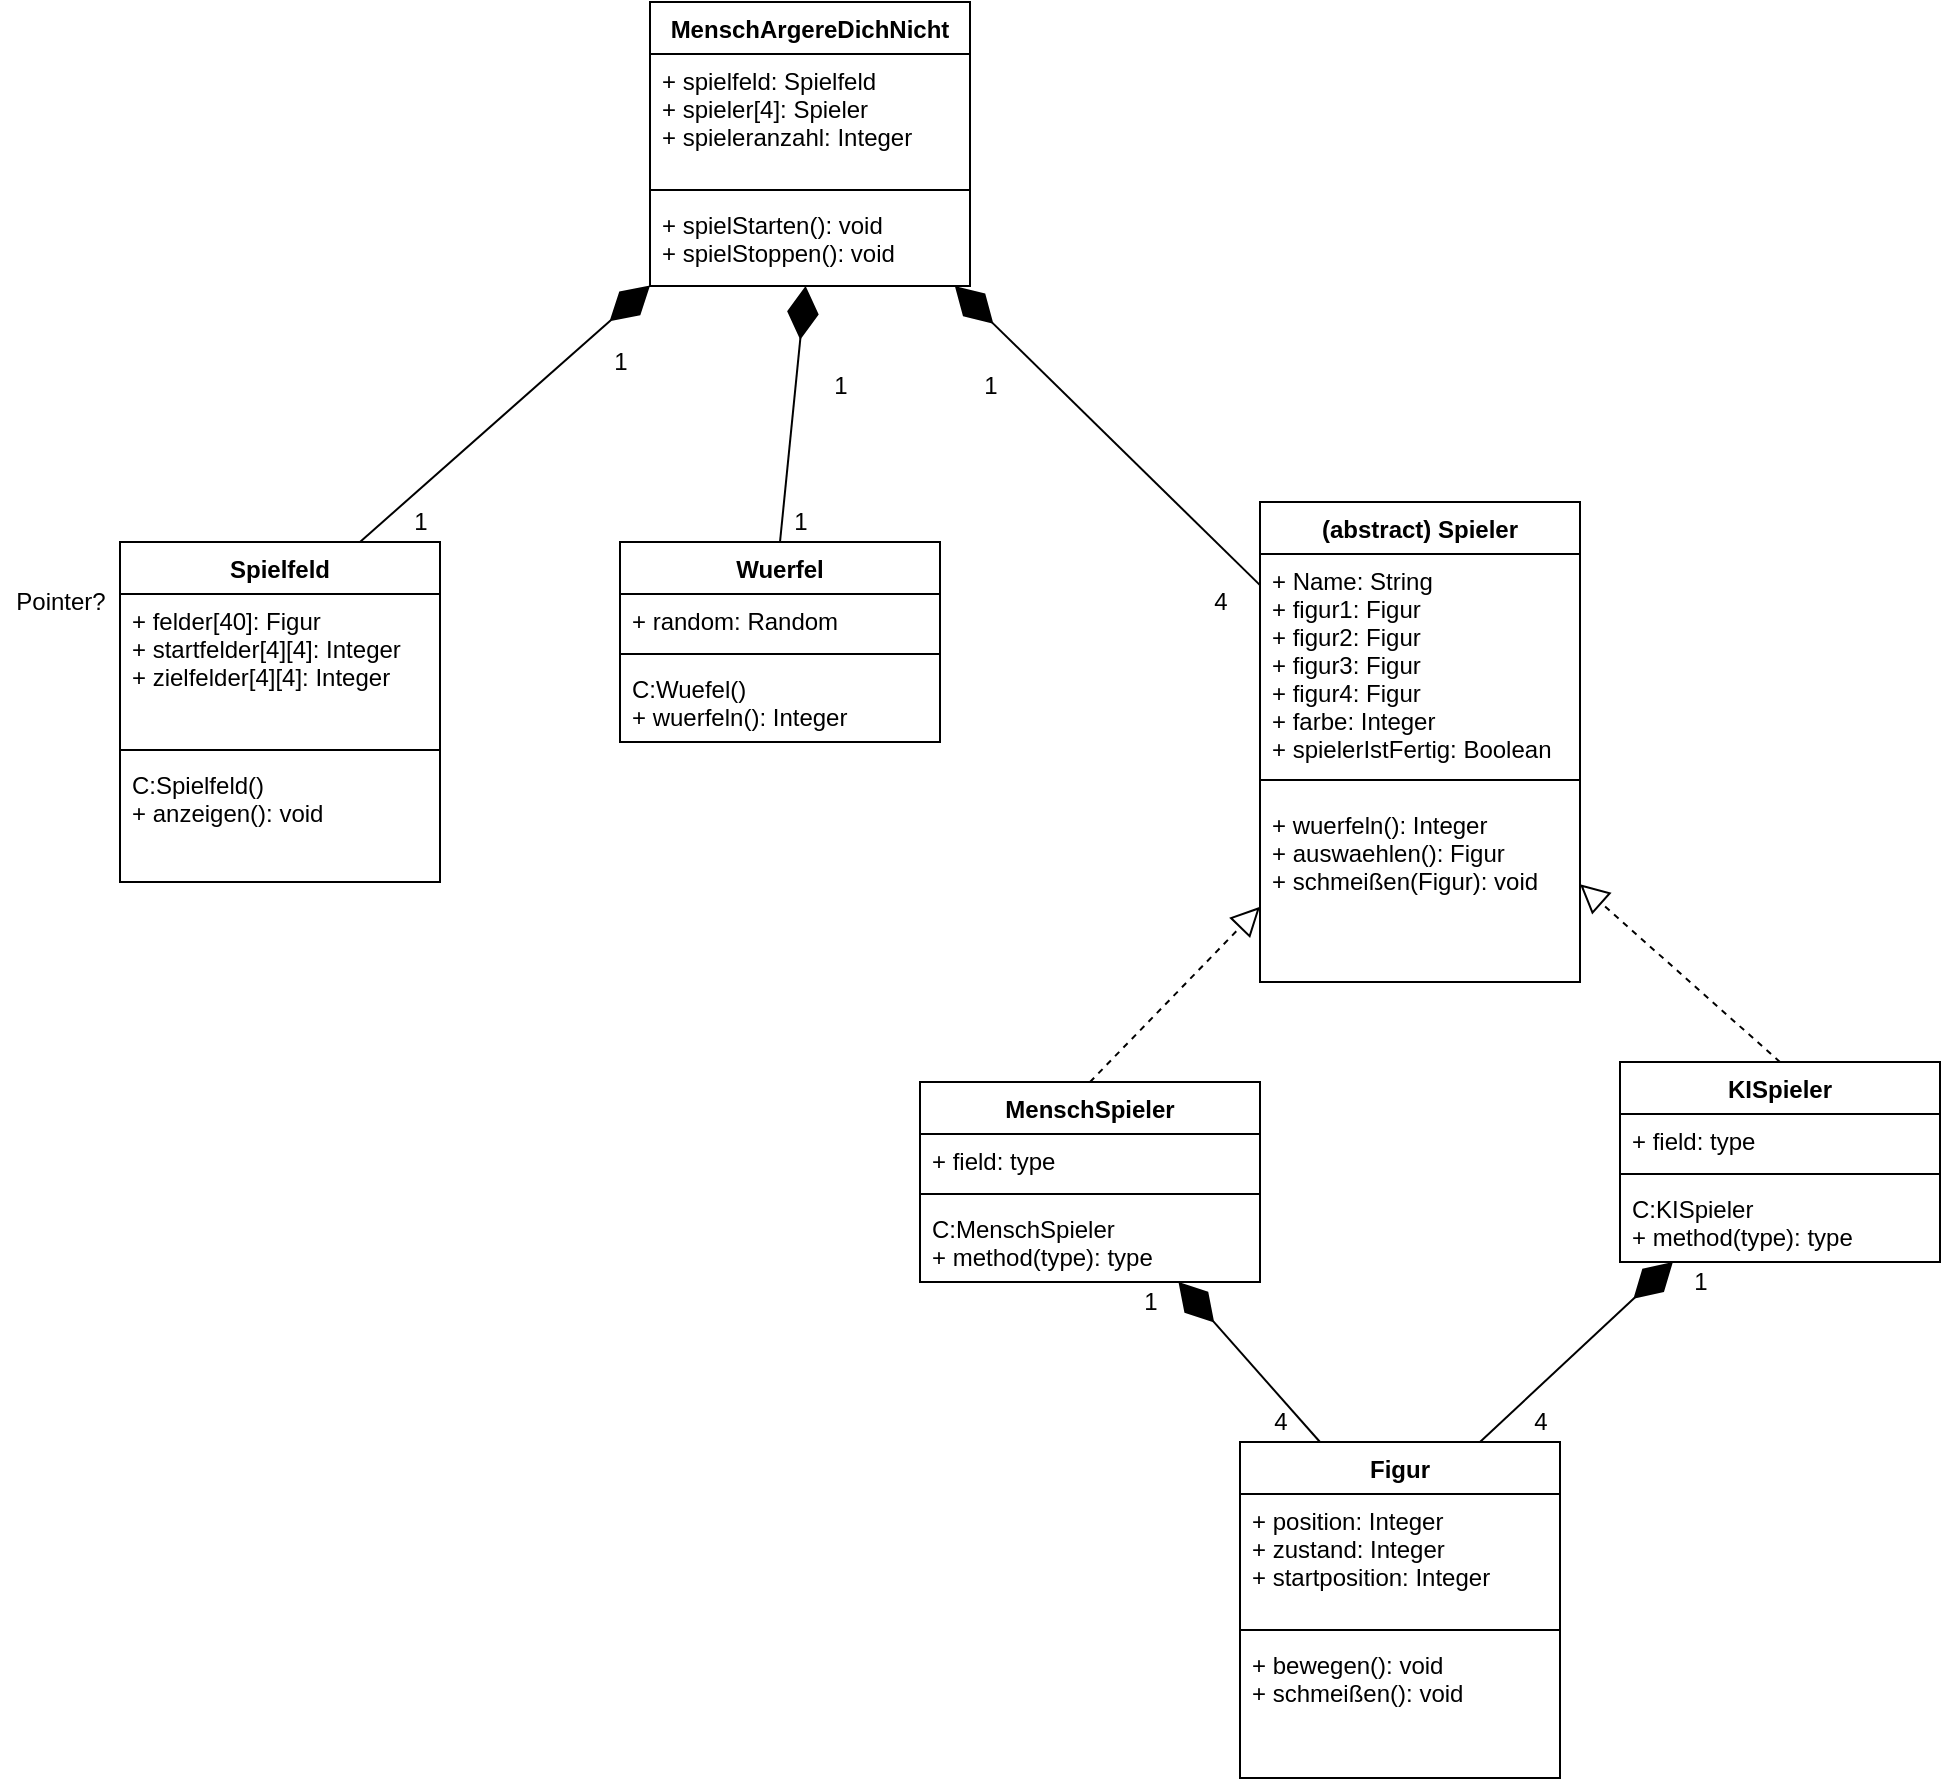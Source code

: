 <mxfile version="15.7.2" type="github">
  <diagram name="Page-1" id="c4acf3e9-155e-7222-9cf6-157b1a14988f">
    <mxGraphModel dx="953" dy="574" grid="1" gridSize="10" guides="1" tooltips="1" connect="1" arrows="1" fold="1" page="1" pageScale="1" pageWidth="1169" pageHeight="1654" background="none" math="0" shadow="0">
      <root>
        <mxCell id="0" />
        <mxCell id="1" parent="0" />
        <mxCell id="8jQ_GkpSlQzcaffJJYG--1" value="(abstract) Spieler" style="swimlane;fontStyle=1;align=center;verticalAlign=top;childLayout=stackLayout;horizontal=1;startSize=26;horizontalStack=0;resizeParent=1;resizeParentMax=0;resizeLast=0;collapsible=1;marginBottom=0;" vertex="1" parent="1">
          <mxGeometry x="650" y="320" width="160" height="240" as="geometry" />
        </mxCell>
        <mxCell id="8jQ_GkpSlQzcaffJJYG--2" value="+ Name: String&#xa;+ figur1: Figur&#xa;+ figur2: Figur&#xa;+ figur3: Figur&#xa;+ figur4: Figur&#xa;+ farbe: Integer&#xa;+ spielerIstFertig: Boolean" style="text;strokeColor=none;fillColor=none;align=left;verticalAlign=top;spacingLeft=4;spacingRight=4;overflow=hidden;rotatable=0;points=[[0,0.5],[1,0.5]];portConstraint=eastwest;" vertex="1" parent="8jQ_GkpSlQzcaffJJYG--1">
          <mxGeometry y="26" width="160" height="104" as="geometry" />
        </mxCell>
        <mxCell id="8jQ_GkpSlQzcaffJJYG--3" value="" style="line;strokeWidth=1;fillColor=none;align=left;verticalAlign=middle;spacingTop=-1;spacingLeft=3;spacingRight=3;rotatable=0;labelPosition=right;points=[];portConstraint=eastwest;" vertex="1" parent="8jQ_GkpSlQzcaffJJYG--1">
          <mxGeometry y="130" width="160" height="18" as="geometry" />
        </mxCell>
        <mxCell id="8jQ_GkpSlQzcaffJJYG--4" value="+ wuerfeln(): Integer&#xa;+ auswaehlen(): Figur&#xa;+ schmeißen(Figur): void" style="text;strokeColor=none;fillColor=none;align=left;verticalAlign=top;spacingLeft=4;spacingRight=4;overflow=hidden;rotatable=0;points=[[0,0.5],[1,0.5]];portConstraint=eastwest;" vertex="1" parent="8jQ_GkpSlQzcaffJJYG--1">
          <mxGeometry y="148" width="160" height="92" as="geometry" />
        </mxCell>
        <mxCell id="8jQ_GkpSlQzcaffJJYG--6" value="Figur" style="swimlane;fontStyle=1;align=center;verticalAlign=top;childLayout=stackLayout;horizontal=1;startSize=26;horizontalStack=0;resizeParent=1;resizeParentMax=0;resizeLast=0;collapsible=1;marginBottom=0;" vertex="1" parent="1">
          <mxGeometry x="640" y="790" width="160" height="168" as="geometry" />
        </mxCell>
        <mxCell id="8jQ_GkpSlQzcaffJJYG--7" value="+ position: Integer&#xa;+ zustand: Integer&#xa;+ startposition: Integer" style="text;strokeColor=none;fillColor=none;align=left;verticalAlign=top;spacingLeft=4;spacingRight=4;overflow=hidden;rotatable=0;points=[[0,0.5],[1,0.5]];portConstraint=eastwest;" vertex="1" parent="8jQ_GkpSlQzcaffJJYG--6">
          <mxGeometry y="26" width="160" height="64" as="geometry" />
        </mxCell>
        <mxCell id="8jQ_GkpSlQzcaffJJYG--8" value="" style="line;strokeWidth=1;fillColor=none;align=left;verticalAlign=middle;spacingTop=-1;spacingLeft=3;spacingRight=3;rotatable=0;labelPosition=right;points=[];portConstraint=eastwest;" vertex="1" parent="8jQ_GkpSlQzcaffJJYG--6">
          <mxGeometry y="90" width="160" height="8" as="geometry" />
        </mxCell>
        <mxCell id="8jQ_GkpSlQzcaffJJYG--9" value="+ bewegen(): void&#xa;+ schmeißen(): void" style="text;strokeColor=none;fillColor=none;align=left;verticalAlign=top;spacingLeft=4;spacingRight=4;overflow=hidden;rotatable=0;points=[[0,0.5],[1,0.5]];portConstraint=eastwest;" vertex="1" parent="8jQ_GkpSlQzcaffJJYG--6">
          <mxGeometry y="98" width="160" height="70" as="geometry" />
        </mxCell>
        <mxCell id="8jQ_GkpSlQzcaffJJYG--11" value="Spielfeld" style="swimlane;fontStyle=1;align=center;verticalAlign=top;childLayout=stackLayout;horizontal=1;startSize=26;horizontalStack=0;resizeParent=1;resizeParentMax=0;resizeLast=0;collapsible=1;marginBottom=0;" vertex="1" parent="1">
          <mxGeometry x="80" y="340" width="160" height="170" as="geometry" />
        </mxCell>
        <mxCell id="8jQ_GkpSlQzcaffJJYG--12" value="+ felder[40]: Figur&#xa;+ startfelder[4][4]: Integer&#xa;+ zielfelder[4][4]: Integer" style="text;strokeColor=none;fillColor=none;align=left;verticalAlign=top;spacingLeft=4;spacingRight=4;overflow=hidden;rotatable=0;points=[[0,0.5],[1,0.5]];portConstraint=eastwest;" vertex="1" parent="8jQ_GkpSlQzcaffJJYG--11">
          <mxGeometry y="26" width="160" height="74" as="geometry" />
        </mxCell>
        <mxCell id="8jQ_GkpSlQzcaffJJYG--13" value="" style="line;strokeWidth=1;fillColor=none;align=left;verticalAlign=middle;spacingTop=-1;spacingLeft=3;spacingRight=3;rotatable=0;labelPosition=right;points=[];portConstraint=eastwest;" vertex="1" parent="8jQ_GkpSlQzcaffJJYG--11">
          <mxGeometry y="100" width="160" height="8" as="geometry" />
        </mxCell>
        <mxCell id="8jQ_GkpSlQzcaffJJYG--14" value="C:Spielfeld()&#xa;+ anzeigen(): void" style="text;strokeColor=none;fillColor=none;align=left;verticalAlign=top;spacingLeft=4;spacingRight=4;overflow=hidden;rotatable=0;points=[[0,0.5],[1,0.5]];portConstraint=eastwest;" vertex="1" parent="8jQ_GkpSlQzcaffJJYG--11">
          <mxGeometry y="108" width="160" height="62" as="geometry" />
        </mxCell>
        <mxCell id="8jQ_GkpSlQzcaffJJYG--15" value="MenschArgereDichNicht" style="swimlane;fontStyle=1;align=center;verticalAlign=top;childLayout=stackLayout;horizontal=1;startSize=26;horizontalStack=0;resizeParent=1;resizeParentMax=0;resizeLast=0;collapsible=1;marginBottom=0;" vertex="1" parent="1">
          <mxGeometry x="345" y="70" width="160" height="142" as="geometry" />
        </mxCell>
        <mxCell id="8jQ_GkpSlQzcaffJJYG--16" value="+ spielfeld: Spielfeld&#xa;+ spieler[4]: Spieler&#xa;+ spieleranzahl: Integer" style="text;strokeColor=none;fillColor=none;align=left;verticalAlign=top;spacingLeft=4;spacingRight=4;overflow=hidden;rotatable=0;points=[[0,0.5],[1,0.5]];portConstraint=eastwest;" vertex="1" parent="8jQ_GkpSlQzcaffJJYG--15">
          <mxGeometry y="26" width="160" height="64" as="geometry" />
        </mxCell>
        <mxCell id="8jQ_GkpSlQzcaffJJYG--17" value="" style="line;strokeWidth=1;fillColor=none;align=left;verticalAlign=middle;spacingTop=-1;spacingLeft=3;spacingRight=3;rotatable=0;labelPosition=right;points=[];portConstraint=eastwest;" vertex="1" parent="8jQ_GkpSlQzcaffJJYG--15">
          <mxGeometry y="90" width="160" height="8" as="geometry" />
        </mxCell>
        <mxCell id="8jQ_GkpSlQzcaffJJYG--18" value="+ spielStarten(): void&#xa;+ spielStoppen(): void" style="text;strokeColor=none;fillColor=none;align=left;verticalAlign=top;spacingLeft=4;spacingRight=4;overflow=hidden;rotatable=0;points=[[0,0.5],[1,0.5]];portConstraint=eastwest;" vertex="1" parent="8jQ_GkpSlQzcaffJJYG--15">
          <mxGeometry y="98" width="160" height="44" as="geometry" />
        </mxCell>
        <mxCell id="8jQ_GkpSlQzcaffJJYG--19" value="MenschSpieler" style="swimlane;fontStyle=1;align=center;verticalAlign=top;childLayout=stackLayout;horizontal=1;startSize=26;horizontalStack=0;resizeParent=1;resizeParentMax=0;resizeLast=0;collapsible=1;marginBottom=0;" vertex="1" parent="1">
          <mxGeometry x="480" y="610" width="170" height="100" as="geometry" />
        </mxCell>
        <mxCell id="8jQ_GkpSlQzcaffJJYG--20" value="+ field: type" style="text;strokeColor=none;fillColor=none;align=left;verticalAlign=top;spacingLeft=4;spacingRight=4;overflow=hidden;rotatable=0;points=[[0,0.5],[1,0.5]];portConstraint=eastwest;" vertex="1" parent="8jQ_GkpSlQzcaffJJYG--19">
          <mxGeometry y="26" width="170" height="26" as="geometry" />
        </mxCell>
        <mxCell id="8jQ_GkpSlQzcaffJJYG--21" value="" style="line;strokeWidth=1;fillColor=none;align=left;verticalAlign=middle;spacingTop=-1;spacingLeft=3;spacingRight=3;rotatable=0;labelPosition=right;points=[];portConstraint=eastwest;" vertex="1" parent="8jQ_GkpSlQzcaffJJYG--19">
          <mxGeometry y="52" width="170" height="8" as="geometry" />
        </mxCell>
        <mxCell id="8jQ_GkpSlQzcaffJJYG--22" value="C:MenschSpieler&#xa;+ method(type): type" style="text;strokeColor=none;fillColor=none;align=left;verticalAlign=top;spacingLeft=4;spacingRight=4;overflow=hidden;rotatable=0;points=[[0,0.5],[1,0.5]];portConstraint=eastwest;" vertex="1" parent="8jQ_GkpSlQzcaffJJYG--19">
          <mxGeometry y="60" width="170" height="40" as="geometry" />
        </mxCell>
        <mxCell id="8jQ_GkpSlQzcaffJJYG--23" value="KISpieler" style="swimlane;fontStyle=1;align=center;verticalAlign=top;childLayout=stackLayout;horizontal=1;startSize=26;horizontalStack=0;resizeParent=1;resizeParentMax=0;resizeLast=0;collapsible=1;marginBottom=0;" vertex="1" parent="1">
          <mxGeometry x="830" y="600" width="160" height="100" as="geometry" />
        </mxCell>
        <mxCell id="8jQ_GkpSlQzcaffJJYG--24" value="+ field: type" style="text;strokeColor=none;fillColor=none;align=left;verticalAlign=top;spacingLeft=4;spacingRight=4;overflow=hidden;rotatable=0;points=[[0,0.5],[1,0.5]];portConstraint=eastwest;" vertex="1" parent="8jQ_GkpSlQzcaffJJYG--23">
          <mxGeometry y="26" width="160" height="26" as="geometry" />
        </mxCell>
        <mxCell id="8jQ_GkpSlQzcaffJJYG--25" value="" style="line;strokeWidth=1;fillColor=none;align=left;verticalAlign=middle;spacingTop=-1;spacingLeft=3;spacingRight=3;rotatable=0;labelPosition=right;points=[];portConstraint=eastwest;" vertex="1" parent="8jQ_GkpSlQzcaffJJYG--23">
          <mxGeometry y="52" width="160" height="8" as="geometry" />
        </mxCell>
        <mxCell id="8jQ_GkpSlQzcaffJJYG--26" value="C:KISpieler&#xa;+ method(type): type" style="text;strokeColor=none;fillColor=none;align=left;verticalAlign=top;spacingLeft=4;spacingRight=4;overflow=hidden;rotatable=0;points=[[0,0.5],[1,0.5]];portConstraint=eastwest;" vertex="1" parent="8jQ_GkpSlQzcaffJJYG--23">
          <mxGeometry y="60" width="160" height="40" as="geometry" />
        </mxCell>
        <mxCell id="8jQ_GkpSlQzcaffJJYG--27" value="" style="endArrow=block;dashed=1;endFill=0;endSize=12;html=1;rounded=0;exitX=0.5;exitY=0;exitDx=0;exitDy=0;" edge="1" parent="1" source="8jQ_GkpSlQzcaffJJYG--19" target="8jQ_GkpSlQzcaffJJYG--1">
          <mxGeometry width="160" relative="1" as="geometry">
            <mxPoint x="520" y="380" as="sourcePoint" />
            <mxPoint x="500" y="430" as="targetPoint" />
          </mxGeometry>
        </mxCell>
        <mxCell id="8jQ_GkpSlQzcaffJJYG--28" value="" style="endArrow=block;dashed=1;endFill=0;endSize=12;html=1;rounded=0;exitX=0.5;exitY=0;exitDx=0;exitDy=0;" edge="1" parent="1" source="8jQ_GkpSlQzcaffJJYG--23" target="8jQ_GkpSlQzcaffJJYG--1">
          <mxGeometry width="160" relative="1" as="geometry">
            <mxPoint x="553.786" y="390" as="sourcePoint" />
            <mxPoint x="596.214" y="336" as="targetPoint" />
          </mxGeometry>
        </mxCell>
        <mxCell id="8jQ_GkpSlQzcaffJJYG--31" value="Pointer?" style="text;html=1;align=center;verticalAlign=middle;resizable=0;points=[];autosize=1;strokeColor=none;fillColor=none;" vertex="1" parent="1">
          <mxGeometry x="20" y="360" width="60" height="20" as="geometry" />
        </mxCell>
        <mxCell id="8jQ_GkpSlQzcaffJJYG--33" value="" style="endArrow=diamondThin;endFill=1;endSize=24;html=1;rounded=0;exitX=0.25;exitY=0;exitDx=0;exitDy=0;" edge="1" parent="1" source="8jQ_GkpSlQzcaffJJYG--6" target="8jQ_GkpSlQzcaffJJYG--19">
          <mxGeometry width="160" relative="1" as="geometry">
            <mxPoint x="350" y="790" as="sourcePoint" />
            <mxPoint x="445" y="710" as="targetPoint" />
            <Array as="points" />
          </mxGeometry>
        </mxCell>
        <mxCell id="8jQ_GkpSlQzcaffJJYG--35" value="4" style="text;html=1;align=center;verticalAlign=middle;resizable=0;points=[];autosize=1;strokeColor=none;fillColor=none;" vertex="1" parent="1">
          <mxGeometry x="650" y="770" width="20" height="20" as="geometry" />
        </mxCell>
        <mxCell id="8jQ_GkpSlQzcaffJJYG--36" value="1" style="text;html=1;align=center;verticalAlign=middle;resizable=0;points=[];autosize=1;strokeColor=none;fillColor=none;" vertex="1" parent="1">
          <mxGeometry x="585" y="710" width="20" height="20" as="geometry" />
        </mxCell>
        <mxCell id="8jQ_GkpSlQzcaffJJYG--37" value="" style="endArrow=diamondThin;endFill=1;endSize=24;html=1;rounded=0;exitX=0.75;exitY=0;exitDx=0;exitDy=0;" edge="1" parent="1" source="8jQ_GkpSlQzcaffJJYG--6" target="8jQ_GkpSlQzcaffJJYG--23">
          <mxGeometry width="160" relative="1" as="geometry">
            <mxPoint x="420" y="750" as="sourcePoint" />
            <mxPoint x="580" y="750" as="targetPoint" />
          </mxGeometry>
        </mxCell>
        <mxCell id="8jQ_GkpSlQzcaffJJYG--40" value="1" style="text;html=1;align=center;verticalAlign=middle;resizable=0;points=[];autosize=1;strokeColor=none;fillColor=none;" vertex="1" parent="1">
          <mxGeometry x="860" y="700" width="20" height="20" as="geometry" />
        </mxCell>
        <mxCell id="8jQ_GkpSlQzcaffJJYG--41" value="4" style="text;html=1;align=center;verticalAlign=middle;resizable=0;points=[];autosize=1;strokeColor=none;fillColor=none;" vertex="1" parent="1">
          <mxGeometry x="780" y="770" width="20" height="20" as="geometry" />
        </mxCell>
        <mxCell id="8jQ_GkpSlQzcaffJJYG--42" value="" style="endArrow=diamondThin;endFill=1;endSize=24;html=1;rounded=0;exitX=0.75;exitY=0;exitDx=0;exitDy=0;" edge="1" parent="1" source="8jQ_GkpSlQzcaffJJYG--11" target="8jQ_GkpSlQzcaffJJYG--15">
          <mxGeometry width="160" relative="1" as="geometry">
            <mxPoint x="250" y="290" as="sourcePoint" />
            <mxPoint x="410" y="290" as="targetPoint" />
          </mxGeometry>
        </mxCell>
        <mxCell id="8jQ_GkpSlQzcaffJJYG--43" value="" style="endArrow=diamondThin;endFill=1;endSize=24;html=1;rounded=0;" edge="1" parent="1" source="8jQ_GkpSlQzcaffJJYG--1" target="8jQ_GkpSlQzcaffJJYG--15">
          <mxGeometry width="160" relative="1" as="geometry">
            <mxPoint x="250" y="290" as="sourcePoint" />
            <mxPoint x="410" y="290" as="targetPoint" />
          </mxGeometry>
        </mxCell>
        <mxCell id="8jQ_GkpSlQzcaffJJYG--44" value="1" style="text;html=1;align=center;verticalAlign=middle;resizable=0;points=[];autosize=1;strokeColor=none;fillColor=none;" vertex="1" parent="1">
          <mxGeometry x="320" y="240" width="20" height="20" as="geometry" />
        </mxCell>
        <mxCell id="8jQ_GkpSlQzcaffJJYG--45" value="1" style="text;html=1;align=center;verticalAlign=middle;resizable=0;points=[];autosize=1;strokeColor=none;fillColor=none;" vertex="1" parent="1">
          <mxGeometry x="220" y="320" width="20" height="20" as="geometry" />
        </mxCell>
        <mxCell id="8jQ_GkpSlQzcaffJJYG--46" value="1" style="text;html=1;align=center;verticalAlign=middle;resizable=0;points=[];autosize=1;strokeColor=none;fillColor=none;" vertex="1" parent="1">
          <mxGeometry x="505" y="252" width="20" height="20" as="geometry" />
        </mxCell>
        <mxCell id="8jQ_GkpSlQzcaffJJYG--47" value="4" style="text;html=1;align=center;verticalAlign=middle;resizable=0;points=[];autosize=1;strokeColor=none;fillColor=none;" vertex="1" parent="1">
          <mxGeometry x="620" y="360" width="20" height="20" as="geometry" />
        </mxCell>
        <mxCell id="8jQ_GkpSlQzcaffJJYG--48" value="Wuerfel" style="swimlane;fontStyle=1;align=center;verticalAlign=top;childLayout=stackLayout;horizontal=1;startSize=26;horizontalStack=0;resizeParent=1;resizeParentMax=0;resizeLast=0;collapsible=1;marginBottom=0;" vertex="1" parent="1">
          <mxGeometry x="330" y="340" width="160" height="100" as="geometry" />
        </mxCell>
        <mxCell id="8jQ_GkpSlQzcaffJJYG--49" value="+ random: Random" style="text;strokeColor=none;fillColor=none;align=left;verticalAlign=top;spacingLeft=4;spacingRight=4;overflow=hidden;rotatable=0;points=[[0,0.5],[1,0.5]];portConstraint=eastwest;" vertex="1" parent="8jQ_GkpSlQzcaffJJYG--48">
          <mxGeometry y="26" width="160" height="26" as="geometry" />
        </mxCell>
        <mxCell id="8jQ_GkpSlQzcaffJJYG--50" value="" style="line;strokeWidth=1;fillColor=none;align=left;verticalAlign=middle;spacingTop=-1;spacingLeft=3;spacingRight=3;rotatable=0;labelPosition=right;points=[];portConstraint=eastwest;" vertex="1" parent="8jQ_GkpSlQzcaffJJYG--48">
          <mxGeometry y="52" width="160" height="8" as="geometry" />
        </mxCell>
        <mxCell id="8jQ_GkpSlQzcaffJJYG--51" value="C:Wuefel()&#xa;+ wuerfeln(): Integer" style="text;strokeColor=none;fillColor=none;align=left;verticalAlign=top;spacingLeft=4;spacingRight=4;overflow=hidden;rotatable=0;points=[[0,0.5],[1,0.5]];portConstraint=eastwest;" vertex="1" parent="8jQ_GkpSlQzcaffJJYG--48">
          <mxGeometry y="60" width="160" height="40" as="geometry" />
        </mxCell>
        <mxCell id="8jQ_GkpSlQzcaffJJYG--52" value="" style="endArrow=diamondThin;endFill=1;endSize=24;html=1;rounded=0;exitX=0.5;exitY=0;exitDx=0;exitDy=0;" edge="1" parent="1" source="8jQ_GkpSlQzcaffJJYG--48" target="8jQ_GkpSlQzcaffJJYG--18">
          <mxGeometry width="160" relative="1" as="geometry">
            <mxPoint x="200" y="310" as="sourcePoint" />
            <mxPoint x="360" y="310" as="targetPoint" />
          </mxGeometry>
        </mxCell>
        <mxCell id="8jQ_GkpSlQzcaffJJYG--53" value="1" style="text;html=1;align=center;verticalAlign=middle;resizable=0;points=[];autosize=1;strokeColor=none;fillColor=none;" vertex="1" parent="1">
          <mxGeometry x="430" y="252" width="20" height="20" as="geometry" />
        </mxCell>
        <mxCell id="8jQ_GkpSlQzcaffJJYG--54" value="1" style="text;html=1;align=center;verticalAlign=middle;resizable=0;points=[];autosize=1;strokeColor=none;fillColor=none;" vertex="1" parent="1">
          <mxGeometry x="410" y="320" width="20" height="20" as="geometry" />
        </mxCell>
      </root>
    </mxGraphModel>
  </diagram>
</mxfile>
